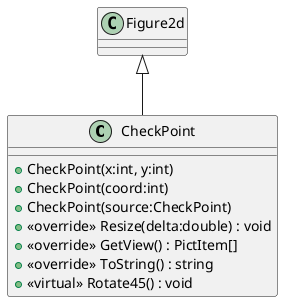 @startuml
class CheckPoint {
    + CheckPoint(x:int, y:int)
    + CheckPoint(coord:int)
    + CheckPoint(source:CheckPoint)
    + <<override>> Resize(delta:double) : void
    + <<override>> GetView() : PictItem[]
    + <<override>> ToString() : string
    + <<virtual>> Rotate45() : void
}
Figure2d <|-- CheckPoint
@enduml
